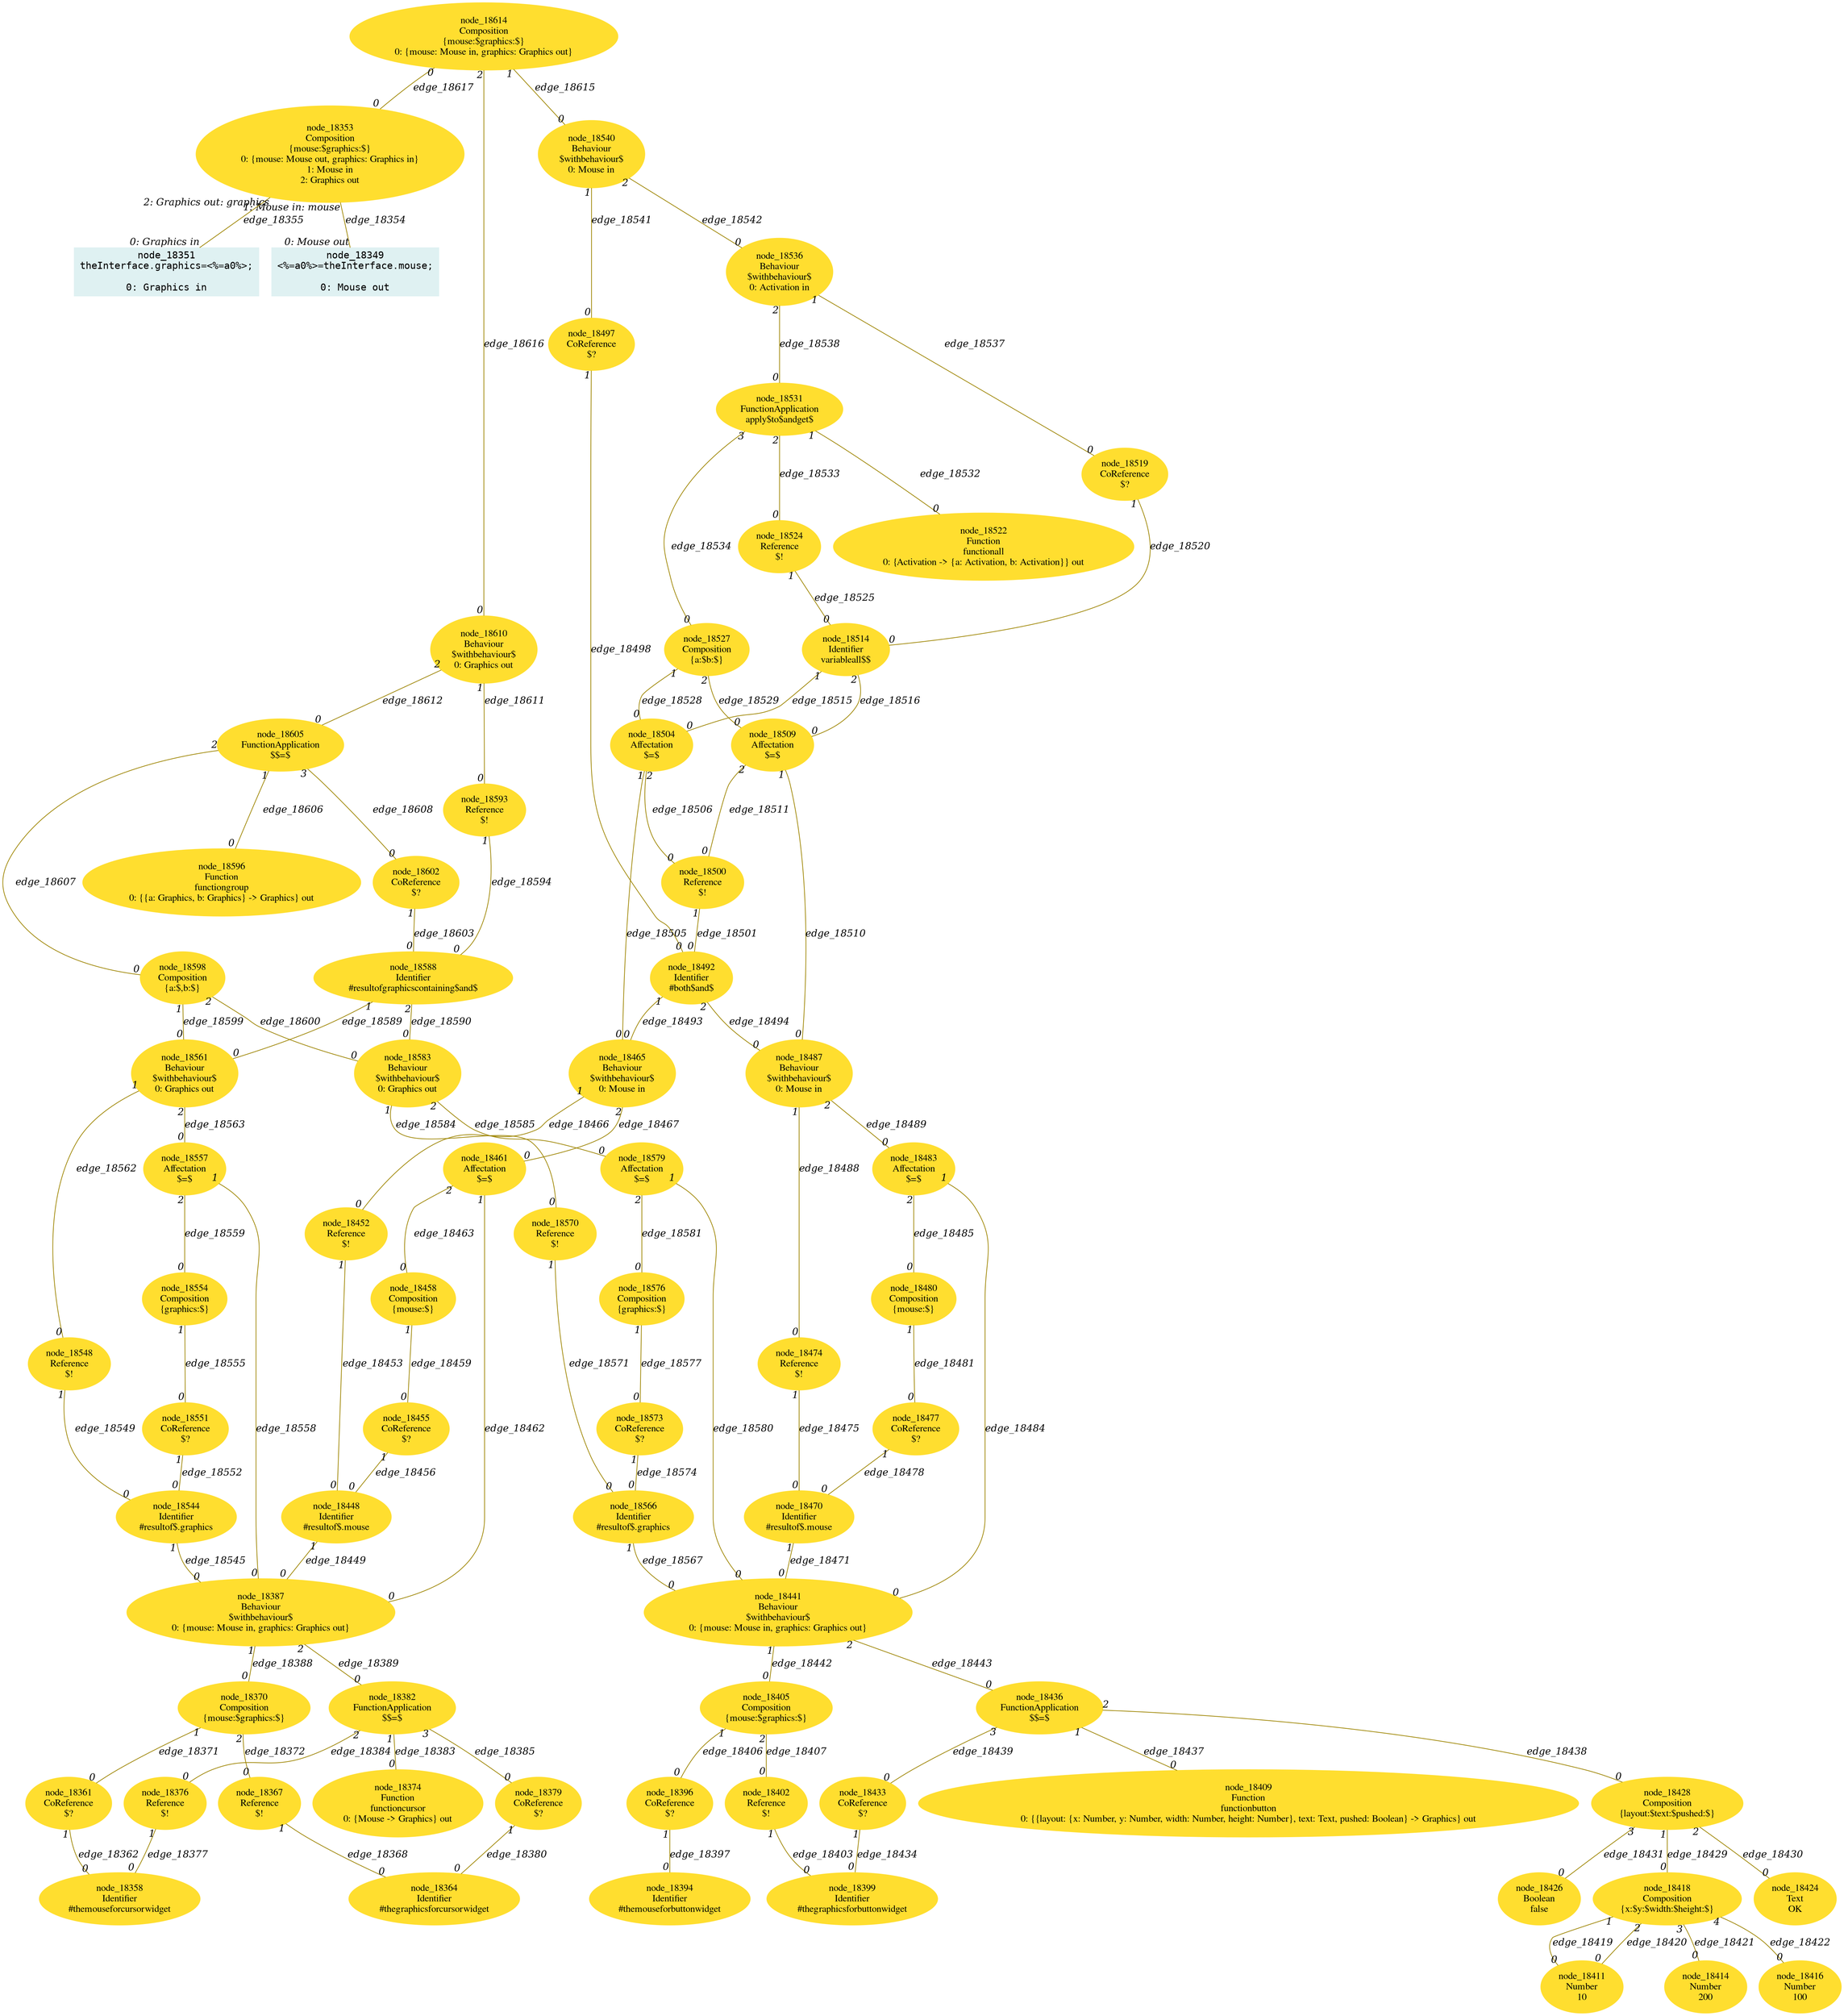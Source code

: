 digraph g{node_18349 [shape="box", style="filled", color="#dff1f2", fontname="Courier", label="node_18349
<%=a0%>=theInterface.mouse;

0: Mouse out" ]
node_18351 [shape="box", style="filled", color="#dff1f2", fontname="Courier", label="node_18351
theInterface.graphics=<%=a0%>;

0: Graphics in" ]
node_18353 [shape="ellipse", style="filled", color="#ffde2f", fontname="Times", label="node_18353
Composition
{mouse:$graphics:$}
0: {mouse: Mouse out, graphics: Graphics in}
1: Mouse in
2: Graphics out" ]
node_18358 [shape="ellipse", style="filled", color="#ffde2f", fontname="Times", label="node_18358
Identifier
#themouseforcursorwidget
" ]
node_18361 [shape="ellipse", style="filled", color="#ffde2f", fontname="Times", label="node_18361
CoReference
$?
" ]
node_18364 [shape="ellipse", style="filled", color="#ffde2f", fontname="Times", label="node_18364
Identifier
#thegraphicsforcursorwidget
" ]
node_18367 [shape="ellipse", style="filled", color="#ffde2f", fontname="Times", label="node_18367
Reference
$!
" ]
node_18370 [shape="ellipse", style="filled", color="#ffde2f", fontname="Times", label="node_18370
Composition
{mouse:$graphics:$}
" ]
node_18374 [shape="ellipse", style="filled", color="#ffde2f", fontname="Times", label="node_18374
Function
functioncursor
0: {Mouse -> Graphics} out" ]
node_18376 [shape="ellipse", style="filled", color="#ffde2f", fontname="Times", label="node_18376
Reference
$!
" ]
node_18379 [shape="ellipse", style="filled", color="#ffde2f", fontname="Times", label="node_18379
CoReference
$?
" ]
node_18382 [shape="ellipse", style="filled", color="#ffde2f", fontname="Times", label="node_18382
FunctionApplication
$$=$
" ]
node_18387 [shape="ellipse", style="filled", color="#ffde2f", fontname="Times", label="node_18387
Behaviour
$withbehaviour$
0: {mouse: Mouse in, graphics: Graphics out}" ]
node_18394 [shape="ellipse", style="filled", color="#ffde2f", fontname="Times", label="node_18394
Identifier
#themouseforbuttonwidget
" ]
node_18396 [shape="ellipse", style="filled", color="#ffde2f", fontname="Times", label="node_18396
CoReference
$?
" ]
node_18399 [shape="ellipse", style="filled", color="#ffde2f", fontname="Times", label="node_18399
Identifier
#thegraphicsforbuttonwidget
" ]
node_18402 [shape="ellipse", style="filled", color="#ffde2f", fontname="Times", label="node_18402
Reference
$!
" ]
node_18405 [shape="ellipse", style="filled", color="#ffde2f", fontname="Times", label="node_18405
Composition
{mouse:$graphics:$}
" ]
node_18409 [shape="ellipse", style="filled", color="#ffde2f", fontname="Times", label="node_18409
Function
functionbutton
0: {{layout: {x: Number, y: Number, width: Number, height: Number}, text: Text, pushed: Boolean} -> Graphics} out" ]
node_18411 [shape="ellipse", style="filled", color="#ffde2f", fontname="Times", label="node_18411
Number
10
" ]
node_18414 [shape="ellipse", style="filled", color="#ffde2f", fontname="Times", label="node_18414
Number
200
" ]
node_18416 [shape="ellipse", style="filled", color="#ffde2f", fontname="Times", label="node_18416
Number
100
" ]
node_18418 [shape="ellipse", style="filled", color="#ffde2f", fontname="Times", label="node_18418
Composition
{x:$y:$width:$height:$}
" ]
node_18424 [shape="ellipse", style="filled", color="#ffde2f", fontname="Times", label="node_18424
Text
OK
" ]
node_18426 [shape="ellipse", style="filled", color="#ffde2f", fontname="Times", label="node_18426
Boolean
false
" ]
node_18428 [shape="ellipse", style="filled", color="#ffde2f", fontname="Times", label="node_18428
Composition
{layout:$text:$pushed:$}
" ]
node_18433 [shape="ellipse", style="filled", color="#ffde2f", fontname="Times", label="node_18433
CoReference
$?
" ]
node_18436 [shape="ellipse", style="filled", color="#ffde2f", fontname="Times", label="node_18436
FunctionApplication
$$=$
" ]
node_18441 [shape="ellipse", style="filled", color="#ffde2f", fontname="Times", label="node_18441
Behaviour
$withbehaviour$
0: {mouse: Mouse in, graphics: Graphics out}" ]
node_18448 [shape="ellipse", style="filled", color="#ffde2f", fontname="Times", label="node_18448
Identifier
#resultof$.mouse
" ]
node_18452 [shape="ellipse", style="filled", color="#ffde2f", fontname="Times", label="node_18452
Reference
$!
" ]
node_18455 [shape="ellipse", style="filled", color="#ffde2f", fontname="Times", label="node_18455
CoReference
$?
" ]
node_18458 [shape="ellipse", style="filled", color="#ffde2f", fontname="Times", label="node_18458
Composition
{mouse:$}
" ]
node_18461 [shape="ellipse", style="filled", color="#ffde2f", fontname="Times", label="node_18461
Affectation
$=$
" ]
node_18465 [shape="ellipse", style="filled", color="#ffde2f", fontname="Times", label="node_18465
Behaviour
$withbehaviour$
0: Mouse in" ]
node_18470 [shape="ellipse", style="filled", color="#ffde2f", fontname="Times", label="node_18470
Identifier
#resultof$.mouse
" ]
node_18474 [shape="ellipse", style="filled", color="#ffde2f", fontname="Times", label="node_18474
Reference
$!
" ]
node_18477 [shape="ellipse", style="filled", color="#ffde2f", fontname="Times", label="node_18477
CoReference
$?
" ]
node_18480 [shape="ellipse", style="filled", color="#ffde2f", fontname="Times", label="node_18480
Composition
{mouse:$}
" ]
node_18483 [shape="ellipse", style="filled", color="#ffde2f", fontname="Times", label="node_18483
Affectation
$=$
" ]
node_18487 [shape="ellipse", style="filled", color="#ffde2f", fontname="Times", label="node_18487
Behaviour
$withbehaviour$
0: Mouse in" ]
node_18492 [shape="ellipse", style="filled", color="#ffde2f", fontname="Times", label="node_18492
Identifier
#both$and$
" ]
node_18497 [shape="ellipse", style="filled", color="#ffde2f", fontname="Times", label="node_18497
CoReference
$?
" ]
node_18500 [shape="ellipse", style="filled", color="#ffde2f", fontname="Times", label="node_18500
Reference
$!
" ]
node_18504 [shape="ellipse", style="filled", color="#ffde2f", fontname="Times", label="node_18504
Affectation
$=$
" ]
node_18509 [shape="ellipse", style="filled", color="#ffde2f", fontname="Times", label="node_18509
Affectation
$=$
" ]
node_18514 [shape="ellipse", style="filled", color="#ffde2f", fontname="Times", label="node_18514
Identifier
variableall$$
" ]
node_18519 [shape="ellipse", style="filled", color="#ffde2f", fontname="Times", label="node_18519
CoReference
$?
" ]
node_18522 [shape="ellipse", style="filled", color="#ffde2f", fontname="Times", label="node_18522
Function
functionall
0: {Activation -> {a: Activation, b: Activation}} out" ]
node_18524 [shape="ellipse", style="filled", color="#ffde2f", fontname="Times", label="node_18524
Reference
$!
" ]
node_18527 [shape="ellipse", style="filled", color="#ffde2f", fontname="Times", label="node_18527
Composition
{a:$b:$}
" ]
node_18531 [shape="ellipse", style="filled", color="#ffde2f", fontname="Times", label="node_18531
FunctionApplication
apply$to$andget$
" ]
node_18536 [shape="ellipse", style="filled", color="#ffde2f", fontname="Times", label="node_18536
Behaviour
$withbehaviour$
0: Activation in" ]
node_18540 [shape="ellipse", style="filled", color="#ffde2f", fontname="Times", label="node_18540
Behaviour
$withbehaviour$
0: Mouse in" ]
node_18544 [shape="ellipse", style="filled", color="#ffde2f", fontname="Times", label="node_18544
Identifier
#resultof$.graphics
" ]
node_18548 [shape="ellipse", style="filled", color="#ffde2f", fontname="Times", label="node_18548
Reference
$!
" ]
node_18551 [shape="ellipse", style="filled", color="#ffde2f", fontname="Times", label="node_18551
CoReference
$?
" ]
node_18554 [shape="ellipse", style="filled", color="#ffde2f", fontname="Times", label="node_18554
Composition
{graphics:$}
" ]
node_18557 [shape="ellipse", style="filled", color="#ffde2f", fontname="Times", label="node_18557
Affectation
$=$
" ]
node_18561 [shape="ellipse", style="filled", color="#ffde2f", fontname="Times", label="node_18561
Behaviour
$withbehaviour$
0: Graphics out" ]
node_18566 [shape="ellipse", style="filled", color="#ffde2f", fontname="Times", label="node_18566
Identifier
#resultof$.graphics
" ]
node_18570 [shape="ellipse", style="filled", color="#ffde2f", fontname="Times", label="node_18570
Reference
$!
" ]
node_18573 [shape="ellipse", style="filled", color="#ffde2f", fontname="Times", label="node_18573
CoReference
$?
" ]
node_18576 [shape="ellipse", style="filled", color="#ffde2f", fontname="Times", label="node_18576
Composition
{graphics:$}
" ]
node_18579 [shape="ellipse", style="filled", color="#ffde2f", fontname="Times", label="node_18579
Affectation
$=$
" ]
node_18583 [shape="ellipse", style="filled", color="#ffde2f", fontname="Times", label="node_18583
Behaviour
$withbehaviour$
0: Graphics out" ]
node_18588 [shape="ellipse", style="filled", color="#ffde2f", fontname="Times", label="node_18588
Identifier
#resultofgraphicscontaining$and$
" ]
node_18593 [shape="ellipse", style="filled", color="#ffde2f", fontname="Times", label="node_18593
Reference
$!
" ]
node_18596 [shape="ellipse", style="filled", color="#ffde2f", fontname="Times", label="node_18596
Function
functiongroup
0: {{a: Graphics, b: Graphics} -> Graphics} out" ]
node_18598 [shape="ellipse", style="filled", color="#ffde2f", fontname="Times", label="node_18598
Composition
{a:$,b:$}
" ]
node_18602 [shape="ellipse", style="filled", color="#ffde2f", fontname="Times", label="node_18602
CoReference
$?
" ]
node_18605 [shape="ellipse", style="filled", color="#ffde2f", fontname="Times", label="node_18605
FunctionApplication
$$=$
" ]
node_18610 [shape="ellipse", style="filled", color="#ffde2f", fontname="Times", label="node_18610
Behaviour
$withbehaviour$
0: Graphics out" ]
node_18614 [shape="ellipse", style="filled", color="#ffde2f", fontname="Times", label="node_18614
Composition
{mouse:$graphics:$}
0: {mouse: Mouse in, graphics: Graphics out}" ]
node_18353 -> node_18349 [dir=none, arrowHead=none, fontname="Times-Italic", arrowsize=1, color="#9d8400", label="edge_18354",  headlabel="0: Mouse out", taillabel="1: Mouse in: mouse" ]
node_18353 -> node_18351 [dir=none, arrowHead=none, fontname="Times-Italic", arrowsize=1, color="#9d8400", label="edge_18355",  headlabel="0: Graphics in", taillabel="2: Graphics out: graphics" ]
node_18361 -> node_18358 [dir=none, arrowHead=none, fontname="Times-Italic", arrowsize=1, color="#9d8400", label="edge_18362",  headlabel="0", taillabel="1" ]
node_18367 -> node_18364 [dir=none, arrowHead=none, fontname="Times-Italic", arrowsize=1, color="#9d8400", label="edge_18368",  headlabel="0", taillabel="1" ]
node_18370 -> node_18361 [dir=none, arrowHead=none, fontname="Times-Italic", arrowsize=1, color="#9d8400", label="edge_18371",  headlabel="0", taillabel="1" ]
node_18370 -> node_18367 [dir=none, arrowHead=none, fontname="Times-Italic", arrowsize=1, color="#9d8400", label="edge_18372",  headlabel="0", taillabel="2" ]
node_18376 -> node_18358 [dir=none, arrowHead=none, fontname="Times-Italic", arrowsize=1, color="#9d8400", label="edge_18377",  headlabel="0", taillabel="1" ]
node_18379 -> node_18364 [dir=none, arrowHead=none, fontname="Times-Italic", arrowsize=1, color="#9d8400", label="edge_18380",  headlabel="0", taillabel="1" ]
node_18382 -> node_18374 [dir=none, arrowHead=none, fontname="Times-Italic", arrowsize=1, color="#9d8400", label="edge_18383",  headlabel="0", taillabel="1" ]
node_18382 -> node_18376 [dir=none, arrowHead=none, fontname="Times-Italic", arrowsize=1, color="#9d8400", label="edge_18384",  headlabel="0", taillabel="2" ]
node_18382 -> node_18379 [dir=none, arrowHead=none, fontname="Times-Italic", arrowsize=1, color="#9d8400", label="edge_18385",  headlabel="0", taillabel="3" ]
node_18387 -> node_18370 [dir=none, arrowHead=none, fontname="Times-Italic", arrowsize=1, color="#9d8400", label="edge_18388",  headlabel="0", taillabel="1" ]
node_18387 -> node_18382 [dir=none, arrowHead=none, fontname="Times-Italic", arrowsize=1, color="#9d8400", label="edge_18389",  headlabel="0", taillabel="2" ]
node_18396 -> node_18394 [dir=none, arrowHead=none, fontname="Times-Italic", arrowsize=1, color="#9d8400", label="edge_18397",  headlabel="0", taillabel="1" ]
node_18402 -> node_18399 [dir=none, arrowHead=none, fontname="Times-Italic", arrowsize=1, color="#9d8400", label="edge_18403",  headlabel="0", taillabel="1" ]
node_18405 -> node_18396 [dir=none, arrowHead=none, fontname="Times-Italic", arrowsize=1, color="#9d8400", label="edge_18406",  headlabel="0", taillabel="1" ]
node_18405 -> node_18402 [dir=none, arrowHead=none, fontname="Times-Italic", arrowsize=1, color="#9d8400", label="edge_18407",  headlabel="0", taillabel="2" ]
node_18418 -> node_18411 [dir=none, arrowHead=none, fontname="Times-Italic", arrowsize=1, color="#9d8400", label="edge_18419",  headlabel="0", taillabel="1" ]
node_18418 -> node_18411 [dir=none, arrowHead=none, fontname="Times-Italic", arrowsize=1, color="#9d8400", label="edge_18420",  headlabel="0", taillabel="2" ]
node_18418 -> node_18414 [dir=none, arrowHead=none, fontname="Times-Italic", arrowsize=1, color="#9d8400", label="edge_18421",  headlabel="0", taillabel="3" ]
node_18418 -> node_18416 [dir=none, arrowHead=none, fontname="Times-Italic", arrowsize=1, color="#9d8400", label="edge_18422",  headlabel="0", taillabel="4" ]
node_18428 -> node_18418 [dir=none, arrowHead=none, fontname="Times-Italic", arrowsize=1, color="#9d8400", label="edge_18429",  headlabel="0", taillabel="1" ]
node_18428 -> node_18424 [dir=none, arrowHead=none, fontname="Times-Italic", arrowsize=1, color="#9d8400", label="edge_18430",  headlabel="0", taillabel="2" ]
node_18428 -> node_18426 [dir=none, arrowHead=none, fontname="Times-Italic", arrowsize=1, color="#9d8400", label="edge_18431",  headlabel="0", taillabel="3" ]
node_18433 -> node_18399 [dir=none, arrowHead=none, fontname="Times-Italic", arrowsize=1, color="#9d8400", label="edge_18434",  headlabel="0", taillabel="1" ]
node_18436 -> node_18409 [dir=none, arrowHead=none, fontname="Times-Italic", arrowsize=1, color="#9d8400", label="edge_18437",  headlabel="0", taillabel="1" ]
node_18436 -> node_18428 [dir=none, arrowHead=none, fontname="Times-Italic", arrowsize=1, color="#9d8400", label="edge_18438",  headlabel="0", taillabel="2" ]
node_18436 -> node_18433 [dir=none, arrowHead=none, fontname="Times-Italic", arrowsize=1, color="#9d8400", label="edge_18439",  headlabel="0", taillabel="3" ]
node_18441 -> node_18405 [dir=none, arrowHead=none, fontname="Times-Italic", arrowsize=1, color="#9d8400", label="edge_18442",  headlabel="0", taillabel="1" ]
node_18441 -> node_18436 [dir=none, arrowHead=none, fontname="Times-Italic", arrowsize=1, color="#9d8400", label="edge_18443",  headlabel="0", taillabel="2" ]
node_18448 -> node_18387 [dir=none, arrowHead=none, fontname="Times-Italic", arrowsize=1, color="#9d8400", label="edge_18449",  headlabel="0", taillabel="1" ]
node_18452 -> node_18448 [dir=none, arrowHead=none, fontname="Times-Italic", arrowsize=1, color="#9d8400", label="edge_18453",  headlabel="0", taillabel="1" ]
node_18455 -> node_18448 [dir=none, arrowHead=none, fontname="Times-Italic", arrowsize=1, color="#9d8400", label="edge_18456",  headlabel="0", taillabel="1" ]
node_18458 -> node_18455 [dir=none, arrowHead=none, fontname="Times-Italic", arrowsize=1, color="#9d8400", label="edge_18459",  headlabel="0", taillabel="1" ]
node_18461 -> node_18387 [dir=none, arrowHead=none, fontname="Times-Italic", arrowsize=1, color="#9d8400", label="edge_18462",  headlabel="0", taillabel="1" ]
node_18461 -> node_18458 [dir=none, arrowHead=none, fontname="Times-Italic", arrowsize=1, color="#9d8400", label="edge_18463",  headlabel="0", taillabel="2" ]
node_18465 -> node_18452 [dir=none, arrowHead=none, fontname="Times-Italic", arrowsize=1, color="#9d8400", label="edge_18466",  headlabel="0", taillabel="1" ]
node_18465 -> node_18461 [dir=none, arrowHead=none, fontname="Times-Italic", arrowsize=1, color="#9d8400", label="edge_18467",  headlabel="0", taillabel="2" ]
node_18470 -> node_18441 [dir=none, arrowHead=none, fontname="Times-Italic", arrowsize=1, color="#9d8400", label="edge_18471",  headlabel="0", taillabel="1" ]
node_18474 -> node_18470 [dir=none, arrowHead=none, fontname="Times-Italic", arrowsize=1, color="#9d8400", label="edge_18475",  headlabel="0", taillabel="1" ]
node_18477 -> node_18470 [dir=none, arrowHead=none, fontname="Times-Italic", arrowsize=1, color="#9d8400", label="edge_18478",  headlabel="0", taillabel="1" ]
node_18480 -> node_18477 [dir=none, arrowHead=none, fontname="Times-Italic", arrowsize=1, color="#9d8400", label="edge_18481",  headlabel="0", taillabel="1" ]
node_18483 -> node_18441 [dir=none, arrowHead=none, fontname="Times-Italic", arrowsize=1, color="#9d8400", label="edge_18484",  headlabel="0", taillabel="1" ]
node_18483 -> node_18480 [dir=none, arrowHead=none, fontname="Times-Italic", arrowsize=1, color="#9d8400", label="edge_18485",  headlabel="0", taillabel="2" ]
node_18487 -> node_18474 [dir=none, arrowHead=none, fontname="Times-Italic", arrowsize=1, color="#9d8400", label="edge_18488",  headlabel="0", taillabel="1" ]
node_18487 -> node_18483 [dir=none, arrowHead=none, fontname="Times-Italic", arrowsize=1, color="#9d8400", label="edge_18489",  headlabel="0", taillabel="2" ]
node_18492 -> node_18465 [dir=none, arrowHead=none, fontname="Times-Italic", arrowsize=1, color="#9d8400", label="edge_18493",  headlabel="0", taillabel="1" ]
node_18492 -> node_18487 [dir=none, arrowHead=none, fontname="Times-Italic", arrowsize=1, color="#9d8400", label="edge_18494",  headlabel="0", taillabel="2" ]
node_18497 -> node_18492 [dir=none, arrowHead=none, fontname="Times-Italic", arrowsize=1, color="#9d8400", label="edge_18498",  headlabel="0", taillabel="1" ]
node_18500 -> node_18492 [dir=none, arrowHead=none, fontname="Times-Italic", arrowsize=1, color="#9d8400", label="edge_18501",  headlabel="0", taillabel="1" ]
node_18504 -> node_18465 [dir=none, arrowHead=none, fontname="Times-Italic", arrowsize=1, color="#9d8400", label="edge_18505",  headlabel="0", taillabel="1" ]
node_18504 -> node_18500 [dir=none, arrowHead=none, fontname="Times-Italic", arrowsize=1, color="#9d8400", label="edge_18506",  headlabel="0", taillabel="2" ]
node_18509 -> node_18487 [dir=none, arrowHead=none, fontname="Times-Italic", arrowsize=1, color="#9d8400", label="edge_18510",  headlabel="0", taillabel="1" ]
node_18509 -> node_18500 [dir=none, arrowHead=none, fontname="Times-Italic", arrowsize=1, color="#9d8400", label="edge_18511",  headlabel="0", taillabel="2" ]
node_18514 -> node_18504 [dir=none, arrowHead=none, fontname="Times-Italic", arrowsize=1, color="#9d8400", label="edge_18515",  headlabel="0", taillabel="1" ]
node_18514 -> node_18509 [dir=none, arrowHead=none, fontname="Times-Italic", arrowsize=1, color="#9d8400", label="edge_18516",  headlabel="0", taillabel="2" ]
node_18519 -> node_18514 [dir=none, arrowHead=none, fontname="Times-Italic", arrowsize=1, color="#9d8400", label="edge_18520",  headlabel="0", taillabel="1" ]
node_18524 -> node_18514 [dir=none, arrowHead=none, fontname="Times-Italic", arrowsize=1, color="#9d8400", label="edge_18525",  headlabel="0", taillabel="1" ]
node_18527 -> node_18504 [dir=none, arrowHead=none, fontname="Times-Italic", arrowsize=1, color="#9d8400", label="edge_18528",  headlabel="0", taillabel="1" ]
node_18527 -> node_18509 [dir=none, arrowHead=none, fontname="Times-Italic", arrowsize=1, color="#9d8400", label="edge_18529",  headlabel="0", taillabel="2" ]
node_18531 -> node_18522 [dir=none, arrowHead=none, fontname="Times-Italic", arrowsize=1, color="#9d8400", label="edge_18532",  headlabel="0", taillabel="1" ]
node_18531 -> node_18524 [dir=none, arrowHead=none, fontname="Times-Italic", arrowsize=1, color="#9d8400", label="edge_18533",  headlabel="0", taillabel="2" ]
node_18531 -> node_18527 [dir=none, arrowHead=none, fontname="Times-Italic", arrowsize=1, color="#9d8400", label="edge_18534",  headlabel="0", taillabel="3" ]
node_18536 -> node_18519 [dir=none, arrowHead=none, fontname="Times-Italic", arrowsize=1, color="#9d8400", label="edge_18537",  headlabel="0", taillabel="1" ]
node_18536 -> node_18531 [dir=none, arrowHead=none, fontname="Times-Italic", arrowsize=1, color="#9d8400", label="edge_18538",  headlabel="0", taillabel="2" ]
node_18540 -> node_18497 [dir=none, arrowHead=none, fontname="Times-Italic", arrowsize=1, color="#9d8400", label="edge_18541",  headlabel="0", taillabel="1" ]
node_18540 -> node_18536 [dir=none, arrowHead=none, fontname="Times-Italic", arrowsize=1, color="#9d8400", label="edge_18542",  headlabel="0", taillabel="2" ]
node_18544 -> node_18387 [dir=none, arrowHead=none, fontname="Times-Italic", arrowsize=1, color="#9d8400", label="edge_18545",  headlabel="0", taillabel="1" ]
node_18548 -> node_18544 [dir=none, arrowHead=none, fontname="Times-Italic", arrowsize=1, color="#9d8400", label="edge_18549",  headlabel="0", taillabel="1" ]
node_18551 -> node_18544 [dir=none, arrowHead=none, fontname="Times-Italic", arrowsize=1, color="#9d8400", label="edge_18552",  headlabel="0", taillabel="1" ]
node_18554 -> node_18551 [dir=none, arrowHead=none, fontname="Times-Italic", arrowsize=1, color="#9d8400", label="edge_18555",  headlabel="0", taillabel="1" ]
node_18557 -> node_18387 [dir=none, arrowHead=none, fontname="Times-Italic", arrowsize=1, color="#9d8400", label="edge_18558",  headlabel="0", taillabel="1" ]
node_18557 -> node_18554 [dir=none, arrowHead=none, fontname="Times-Italic", arrowsize=1, color="#9d8400", label="edge_18559",  headlabel="0", taillabel="2" ]
node_18561 -> node_18548 [dir=none, arrowHead=none, fontname="Times-Italic", arrowsize=1, color="#9d8400", label="edge_18562",  headlabel="0", taillabel="1" ]
node_18561 -> node_18557 [dir=none, arrowHead=none, fontname="Times-Italic", arrowsize=1, color="#9d8400", label="edge_18563",  headlabel="0", taillabel="2" ]
node_18566 -> node_18441 [dir=none, arrowHead=none, fontname="Times-Italic", arrowsize=1, color="#9d8400", label="edge_18567",  headlabel="0", taillabel="1" ]
node_18570 -> node_18566 [dir=none, arrowHead=none, fontname="Times-Italic", arrowsize=1, color="#9d8400", label="edge_18571",  headlabel="0", taillabel="1" ]
node_18573 -> node_18566 [dir=none, arrowHead=none, fontname="Times-Italic", arrowsize=1, color="#9d8400", label="edge_18574",  headlabel="0", taillabel="1" ]
node_18576 -> node_18573 [dir=none, arrowHead=none, fontname="Times-Italic", arrowsize=1, color="#9d8400", label="edge_18577",  headlabel="0", taillabel="1" ]
node_18579 -> node_18441 [dir=none, arrowHead=none, fontname="Times-Italic", arrowsize=1, color="#9d8400", label="edge_18580",  headlabel="0", taillabel="1" ]
node_18579 -> node_18576 [dir=none, arrowHead=none, fontname="Times-Italic", arrowsize=1, color="#9d8400", label="edge_18581",  headlabel="0", taillabel="2" ]
node_18583 -> node_18570 [dir=none, arrowHead=none, fontname="Times-Italic", arrowsize=1, color="#9d8400", label="edge_18584",  headlabel="0", taillabel="1" ]
node_18583 -> node_18579 [dir=none, arrowHead=none, fontname="Times-Italic", arrowsize=1, color="#9d8400", label="edge_18585",  headlabel="0", taillabel="2" ]
node_18588 -> node_18561 [dir=none, arrowHead=none, fontname="Times-Italic", arrowsize=1, color="#9d8400", label="edge_18589",  headlabel="0", taillabel="1" ]
node_18588 -> node_18583 [dir=none, arrowHead=none, fontname="Times-Italic", arrowsize=1, color="#9d8400", label="edge_18590",  headlabel="0", taillabel="2" ]
node_18593 -> node_18588 [dir=none, arrowHead=none, fontname="Times-Italic", arrowsize=1, color="#9d8400", label="edge_18594",  headlabel="0", taillabel="1" ]
node_18598 -> node_18561 [dir=none, arrowHead=none, fontname="Times-Italic", arrowsize=1, color="#9d8400", label="edge_18599",  headlabel="0", taillabel="1" ]
node_18598 -> node_18583 [dir=none, arrowHead=none, fontname="Times-Italic", arrowsize=1, color="#9d8400", label="edge_18600",  headlabel="0", taillabel="2" ]
node_18602 -> node_18588 [dir=none, arrowHead=none, fontname="Times-Italic", arrowsize=1, color="#9d8400", label="edge_18603",  headlabel="0", taillabel="1" ]
node_18605 -> node_18596 [dir=none, arrowHead=none, fontname="Times-Italic", arrowsize=1, color="#9d8400", label="edge_18606",  headlabel="0", taillabel="1" ]
node_18605 -> node_18598 [dir=none, arrowHead=none, fontname="Times-Italic", arrowsize=1, color="#9d8400", label="edge_18607",  headlabel="0", taillabel="2" ]
node_18605 -> node_18602 [dir=none, arrowHead=none, fontname="Times-Italic", arrowsize=1, color="#9d8400", label="edge_18608",  headlabel="0", taillabel="3" ]
node_18610 -> node_18593 [dir=none, arrowHead=none, fontname="Times-Italic", arrowsize=1, color="#9d8400", label="edge_18611",  headlabel="0", taillabel="1" ]
node_18610 -> node_18605 [dir=none, arrowHead=none, fontname="Times-Italic", arrowsize=1, color="#9d8400", label="edge_18612",  headlabel="0", taillabel="2" ]
node_18614 -> node_18540 [dir=none, arrowHead=none, fontname="Times-Italic", arrowsize=1, color="#9d8400", label="edge_18615",  headlabel="0", taillabel="1" ]
node_18614 -> node_18610 [dir=none, arrowHead=none, fontname="Times-Italic", arrowsize=1, color="#9d8400", label="edge_18616",  headlabel="0", taillabel="2" ]
node_18614 -> node_18353 [dir=none, arrowHead=none, fontname="Times-Italic", arrowsize=1, color="#9d8400", label="edge_18617",  headlabel="0", taillabel="0" ]
}